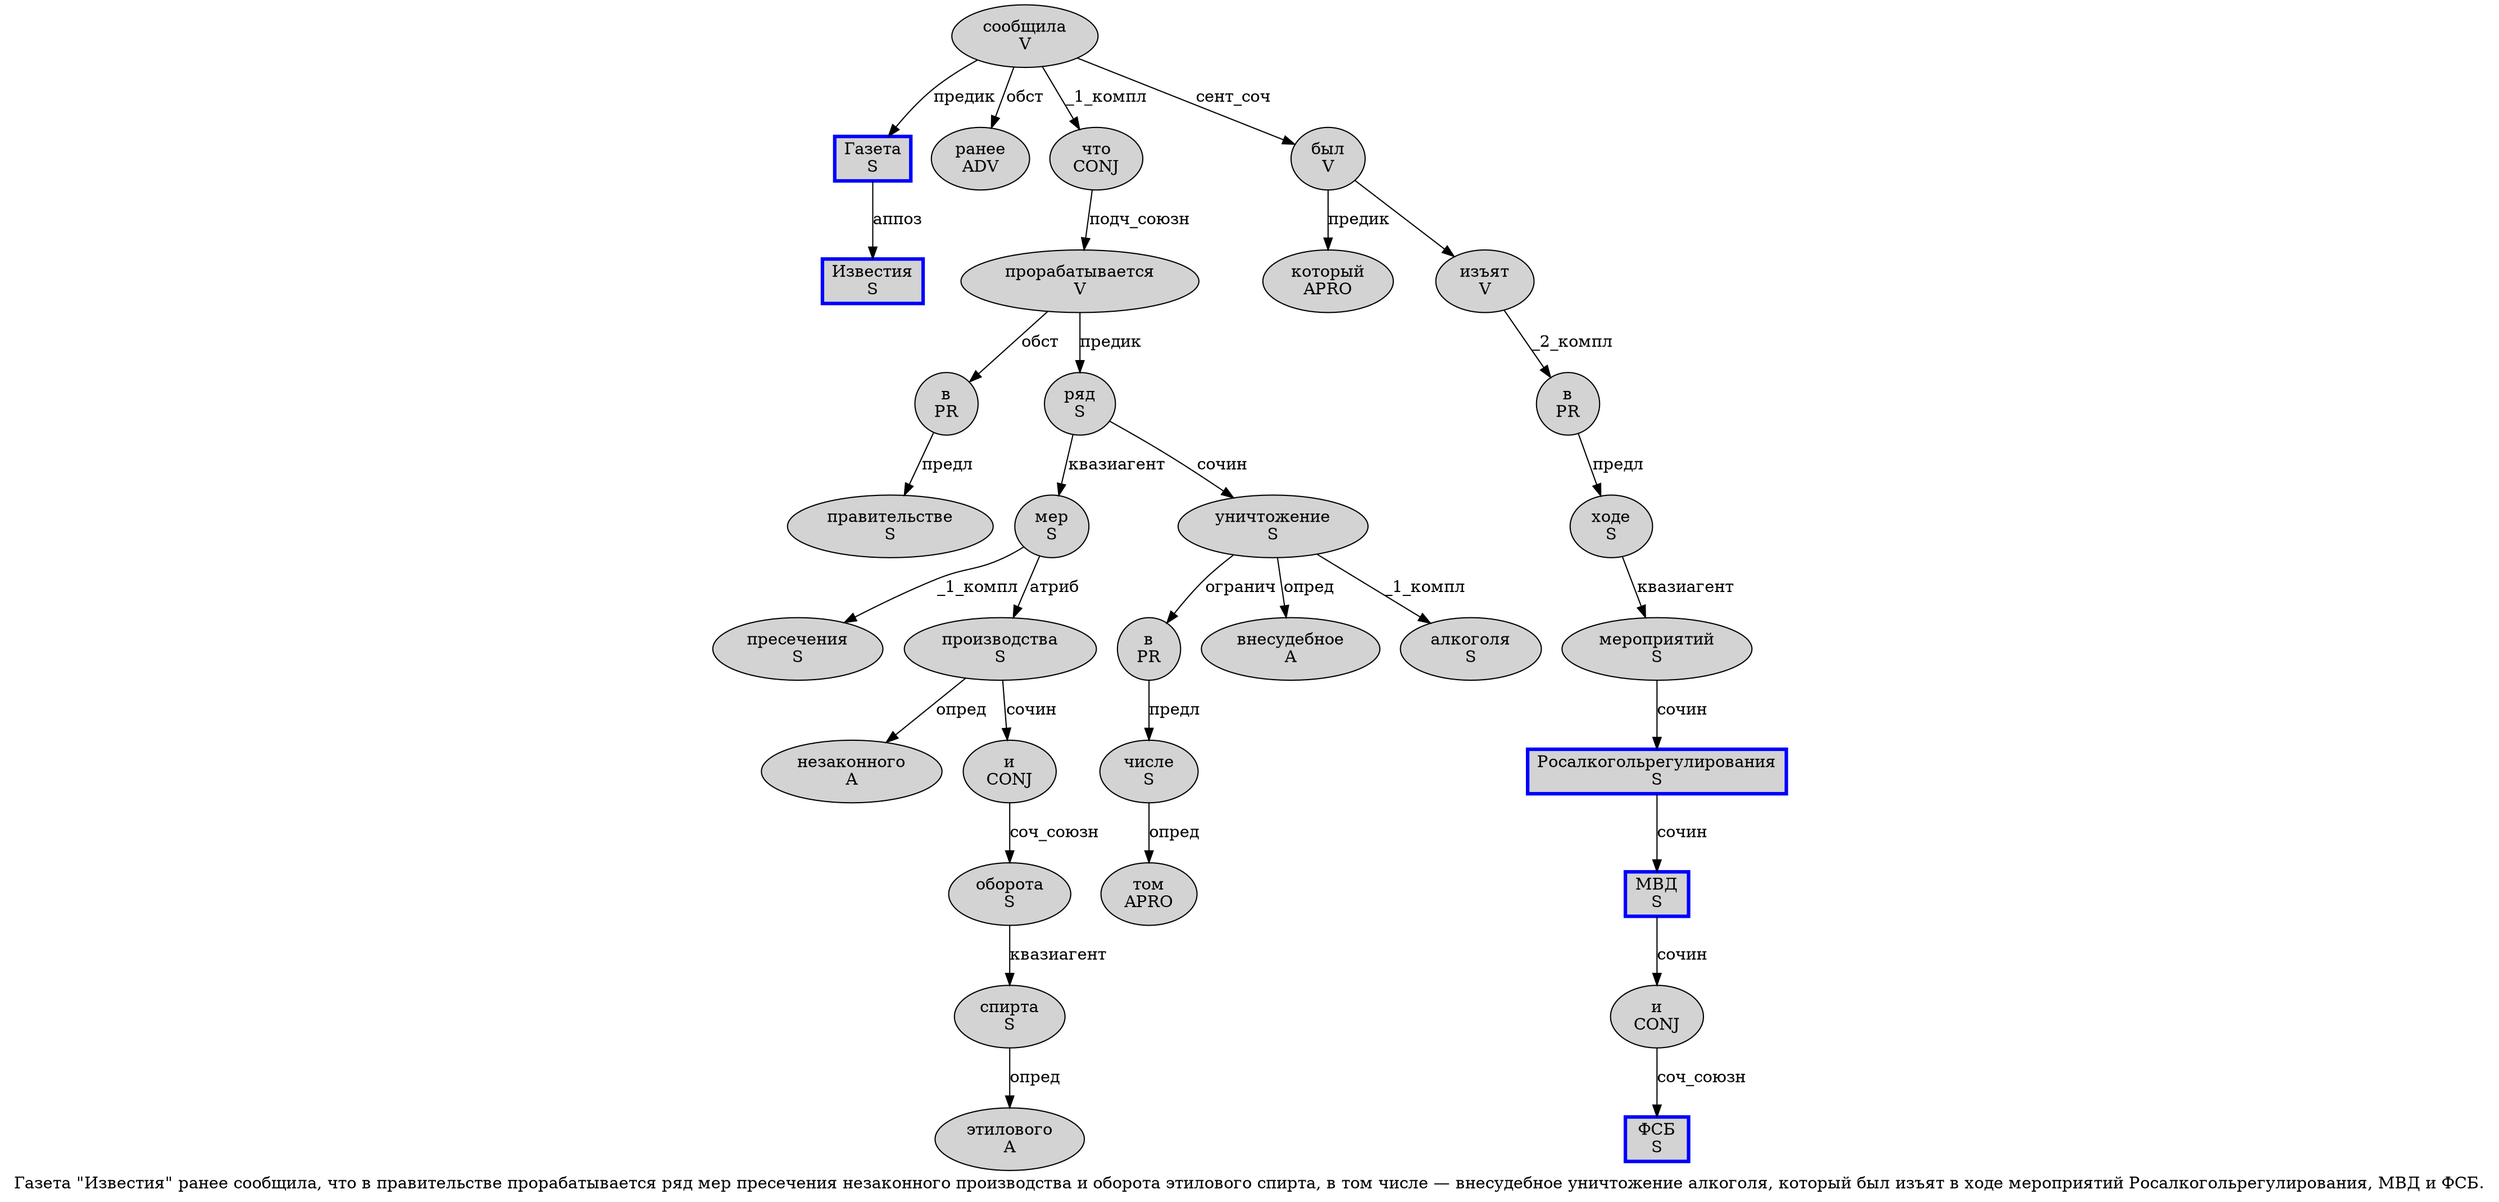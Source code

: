 digraph SENTENCE_589 {
	graph [label="Газета \"Известия\" ранее сообщила, что в правительстве прорабатывается ряд мер пресечения незаконного производства и оборота этилового спирта, в том числе — внесудебное уничтожение алкоголя, который был изъят в ходе мероприятий Росалкогольрегулирования, МВД и ФСБ."]
	node [style=filled]
		0 [label="Газета
S" color=blue fillcolor=lightgray penwidth=3 shape=box]
		2 [label="Известия
S" color=blue fillcolor=lightgray penwidth=3 shape=box]
		4 [label="ранее
ADV" color="" fillcolor=lightgray penwidth=1 shape=ellipse]
		5 [label="сообщила
V" color="" fillcolor=lightgray penwidth=1 shape=ellipse]
		7 [label="что
CONJ" color="" fillcolor=lightgray penwidth=1 shape=ellipse]
		8 [label="в
PR" color="" fillcolor=lightgray penwidth=1 shape=ellipse]
		9 [label="правительстве
S" color="" fillcolor=lightgray penwidth=1 shape=ellipse]
		10 [label="прорабатывается
V" color="" fillcolor=lightgray penwidth=1 shape=ellipse]
		11 [label="ряд
S" color="" fillcolor=lightgray penwidth=1 shape=ellipse]
		12 [label="мер
S" color="" fillcolor=lightgray penwidth=1 shape=ellipse]
		13 [label="пресечения
S" color="" fillcolor=lightgray penwidth=1 shape=ellipse]
		14 [label="незаконного
A" color="" fillcolor=lightgray penwidth=1 shape=ellipse]
		15 [label="производства
S" color="" fillcolor=lightgray penwidth=1 shape=ellipse]
		16 [label="и
CONJ" color="" fillcolor=lightgray penwidth=1 shape=ellipse]
		17 [label="оборота
S" color="" fillcolor=lightgray penwidth=1 shape=ellipse]
		18 [label="этилового
A" color="" fillcolor=lightgray penwidth=1 shape=ellipse]
		19 [label="спирта
S" color="" fillcolor=lightgray penwidth=1 shape=ellipse]
		21 [label="в
PR" color="" fillcolor=lightgray penwidth=1 shape=ellipse]
		22 [label="том
APRO" color="" fillcolor=lightgray penwidth=1 shape=ellipse]
		23 [label="числе
S" color="" fillcolor=lightgray penwidth=1 shape=ellipse]
		25 [label="внесудебное
A" color="" fillcolor=lightgray penwidth=1 shape=ellipse]
		26 [label="уничтожение
S" color="" fillcolor=lightgray penwidth=1 shape=ellipse]
		27 [label="алкоголя
S" color="" fillcolor=lightgray penwidth=1 shape=ellipse]
		29 [label="который
APRO" color="" fillcolor=lightgray penwidth=1 shape=ellipse]
		30 [label="был
V" color="" fillcolor=lightgray penwidth=1 shape=ellipse]
		31 [label="изъят
V" color="" fillcolor=lightgray penwidth=1 shape=ellipse]
		32 [label="в
PR" color="" fillcolor=lightgray penwidth=1 shape=ellipse]
		33 [label="ходе
S" color="" fillcolor=lightgray penwidth=1 shape=ellipse]
		34 [label="мероприятий
S" color="" fillcolor=lightgray penwidth=1 shape=ellipse]
		35 [label="Росалкогольрегулирования
S" color=blue fillcolor=lightgray penwidth=3 shape=box]
		37 [label="МВД
S" color=blue fillcolor=lightgray penwidth=3 shape=box]
		38 [label="и
CONJ" color="" fillcolor=lightgray penwidth=1 shape=ellipse]
		39 [label="ФСБ
S" color=blue fillcolor=lightgray penwidth=3 shape=box]
			8 -> 9 [label="предл"]
			38 -> 39 [label="соч_союзн"]
			15 -> 14 [label="опред"]
			15 -> 16 [label="сочин"]
			34 -> 35 [label="сочин"]
			35 -> 37 [label="сочин"]
			33 -> 34 [label="квазиагент"]
			23 -> 22 [label="опред"]
			11 -> 12 [label="квазиагент"]
			11 -> 26 [label="сочин"]
			32 -> 33 [label="предл"]
			7 -> 10 [label="подч_союзн"]
			37 -> 38 [label="сочин"]
			12 -> 13 [label="_1_компл"]
			12 -> 15 [label="атриб"]
			0 -> 2 [label="аппоз"]
			16 -> 17 [label="соч_союзн"]
			30 -> 29 [label="предик"]
			30 -> 31
			10 -> 8 [label="обст"]
			10 -> 11 [label="предик"]
			17 -> 19 [label="квазиагент"]
			26 -> 21 [label="огранич"]
			26 -> 25 [label="опред"]
			26 -> 27 [label="_1_компл"]
			31 -> 32 [label="_2_компл"]
			5 -> 0 [label="предик"]
			5 -> 4 [label="обст"]
			5 -> 7 [label="_1_компл"]
			5 -> 30 [label="сент_соч"]
			19 -> 18 [label="опред"]
			21 -> 23 [label="предл"]
}
